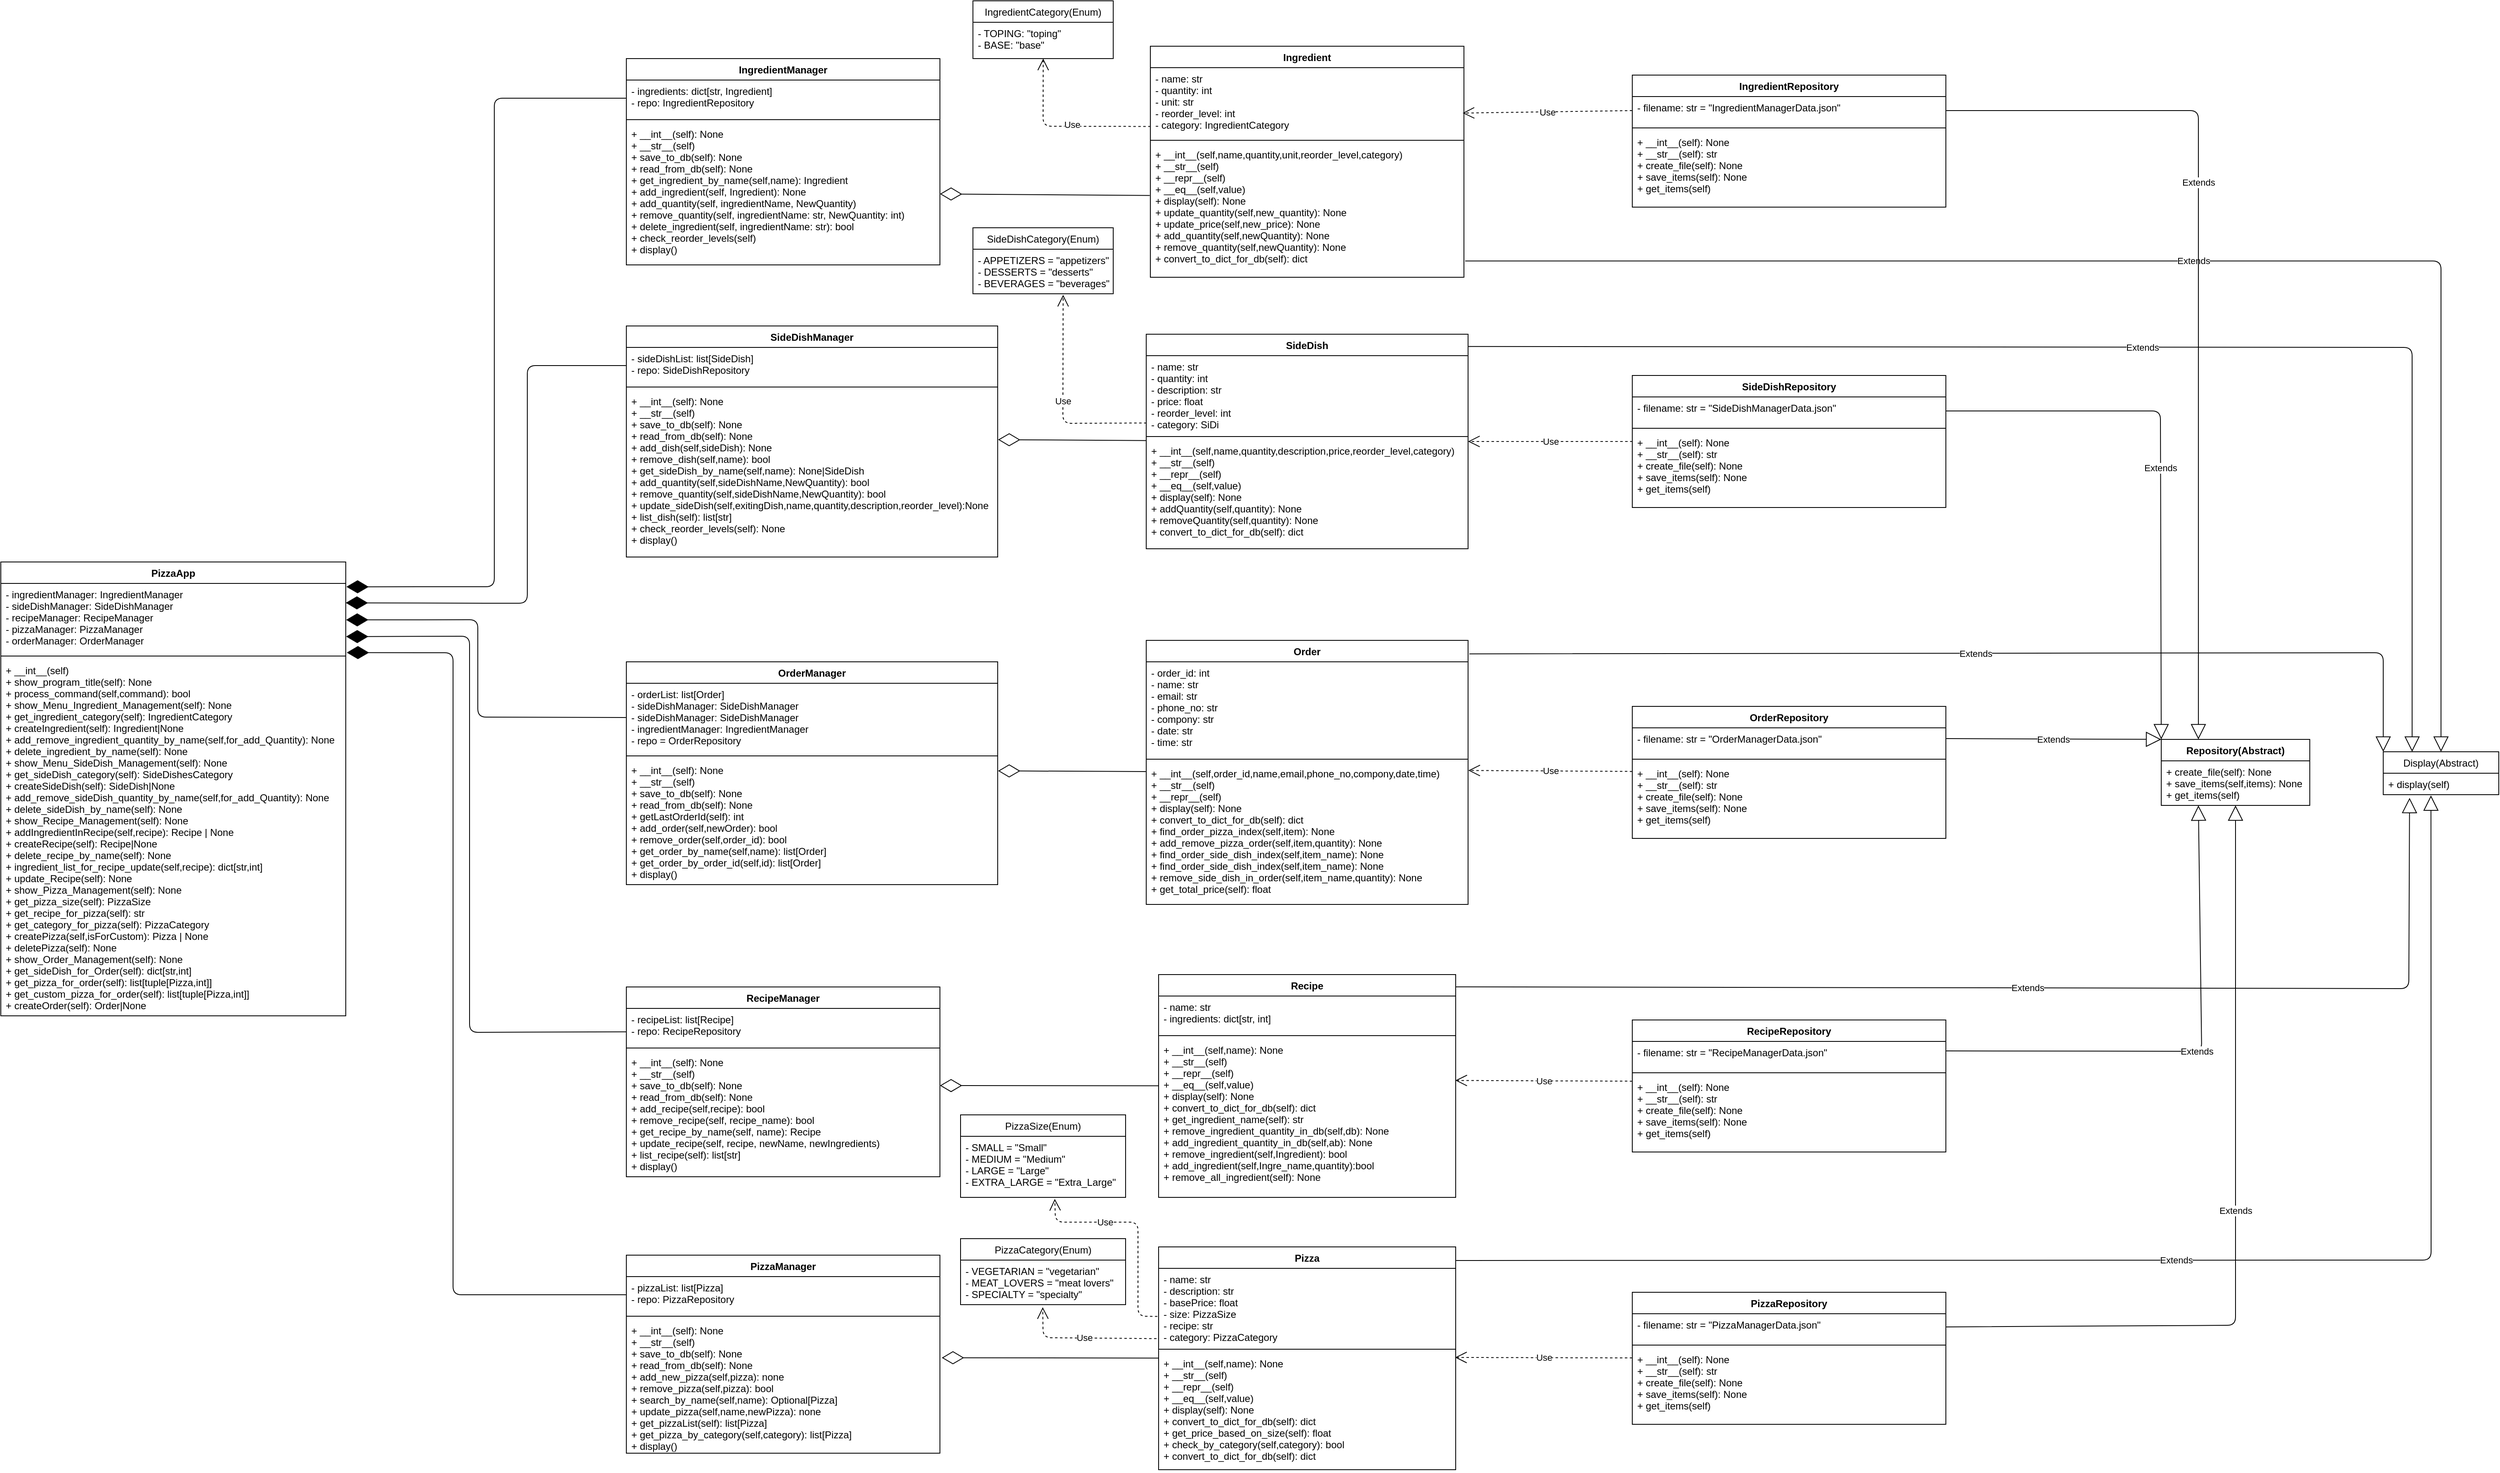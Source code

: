 <mxfile>
    <diagram id="J7m0HLziaFzGGJ3oxKKx" name="Page-1">
        <mxGraphModel dx="4550" dy="2775" grid="1" gridSize="10" guides="1" tooltips="1" connect="1" arrows="1" fold="1" page="1" pageScale="5" pageWidth="827" pageHeight="1169" math="0" shadow="0">
            <root>
                <mxCell id="0"/>
                <mxCell id="1" parent="0"/>
                <mxCell id="2" value="Recipe" style="swimlane;fontStyle=1;align=center;verticalAlign=top;childLayout=stackLayout;horizontal=1;startSize=26;horizontalStack=0;resizeParent=1;resizeParentMax=0;resizeLast=0;collapsible=1;marginBottom=0;" parent="1" vertex="1">
                    <mxGeometry x="1943" y="3213" width="360" height="270" as="geometry"/>
                </mxCell>
                <mxCell id="3" value="- name: str&#10;- ingredients: dict[str, int]" style="text;strokeColor=none;fillColor=none;align=left;verticalAlign=top;spacingLeft=4;spacingRight=4;overflow=hidden;rotatable=0;points=[[0,0.5],[1,0.5]];portConstraint=eastwest;" parent="2" vertex="1">
                    <mxGeometry y="26" width="360" height="44" as="geometry"/>
                </mxCell>
                <mxCell id="4" value="" style="line;strokeWidth=1;fillColor=none;align=left;verticalAlign=middle;spacingTop=-1;spacingLeft=3;spacingRight=3;rotatable=0;labelPosition=right;points=[];portConstraint=eastwest;strokeColor=inherit;" parent="2" vertex="1">
                    <mxGeometry y="70" width="360" height="8" as="geometry"/>
                </mxCell>
                <mxCell id="5" value="+ __int__(self,name): None&#10;+ __str__(self)&#10;+ __repr__(self)&#10;+ __eq__(self,value)&#10;+ display(self): None&#10;+ convert_to_dict_for_db(self): dict&#10;+ get_ingredient_name(self): str&#10;+ remove_ingredient_quantity_in_db(self,db): None&#10;+ add_ingredient_quantity_in_db(self,ab): None&#10;+ remove_ingredient(self,Ingredient): bool&#10;+ add_ingredient(self,Ingre_name,quantity):bool&#10;+ remove_all_ingredient(self): None" style="text;strokeColor=none;fillColor=none;align=left;verticalAlign=top;spacingLeft=4;spacingRight=4;overflow=hidden;rotatable=0;points=[[0,0.5],[1,0.5]];portConstraint=eastwest;" parent="2" vertex="1">
                    <mxGeometry y="78" width="360" height="192" as="geometry"/>
                </mxCell>
                <mxCell id="10" value="Display(Abstract)" style="swimlane;fontStyle=0;childLayout=stackLayout;horizontal=1;startSize=26;fillColor=none;horizontalStack=0;resizeParent=1;resizeParentMax=0;resizeLast=0;collapsible=1;marginBottom=0;" parent="1" vertex="1">
                    <mxGeometry x="3427" y="2943" width="140" height="52" as="geometry"/>
                </mxCell>
                <mxCell id="12" value="+ display(self)" style="text;strokeColor=none;fillColor=none;align=left;verticalAlign=top;spacingLeft=4;spacingRight=4;overflow=hidden;rotatable=0;points=[[0,0.5],[1,0.5]];portConstraint=eastwest;" parent="10" vertex="1">
                    <mxGeometry y="26" width="140" height="26" as="geometry"/>
                </mxCell>
                <mxCell id="14" value="Ingredient" style="swimlane;fontStyle=1;align=center;verticalAlign=top;childLayout=stackLayout;horizontal=1;startSize=26;horizontalStack=0;resizeParent=1;resizeParentMax=0;resizeLast=0;collapsible=1;marginBottom=0;" parent="1" vertex="1">
                    <mxGeometry x="1933" y="2088" width="380" height="280" as="geometry"/>
                </mxCell>
                <mxCell id="15" value="- name: str&#10;- quantity: int&#10;- unit: str&#10;- reorder_level: int&#10;- category: IngredientCategory" style="text;strokeColor=none;fillColor=none;align=left;verticalAlign=top;spacingLeft=4;spacingRight=4;overflow=hidden;rotatable=0;points=[[0,0.5],[1,0.5]];portConstraint=eastwest;" parent="14" vertex="1">
                    <mxGeometry y="26" width="380" height="84" as="geometry"/>
                </mxCell>
                <mxCell id="16" value="" style="line;strokeWidth=1;fillColor=none;align=left;verticalAlign=middle;spacingTop=-1;spacingLeft=3;spacingRight=3;rotatable=0;labelPosition=right;points=[];portConstraint=eastwest;strokeColor=inherit;" parent="14" vertex="1">
                    <mxGeometry y="110" width="380" height="8" as="geometry"/>
                </mxCell>
                <mxCell id="17" value="+ __int__(self,name,quantity,unit,reorder_level,category)&#10;+ __str__(self)&#10;+ __repr__(self)&#10;+ __eq__(self,value)&#10;+ display(self): None&#10;+ update_quantity(self,new_quantity): None&#10;+ update_price(self,new_price): None&#10;+ add_quantity(self,newQuantity): None&#10;+ remove_quantity(self,newQuantity): None&#10;+ convert_to_dict_for_db(self): dict" style="text;strokeColor=none;fillColor=none;align=left;verticalAlign=top;spacingLeft=4;spacingRight=4;overflow=hidden;rotatable=0;points=[[0,0.5],[1,0.5]];portConstraint=eastwest;" parent="14" vertex="1">
                    <mxGeometry y="118" width="380" height="162" as="geometry"/>
                </mxCell>
                <mxCell id="25" value="Extends" style="endArrow=block;endSize=16;endFill=0;html=1;exitX=1.004;exitY=0.878;exitDx=0;exitDy=0;exitPerimeter=0;edgeStyle=orthogonalEdgeStyle;elbow=vertical;" parent="1" source="17" target="10" edge="1">
                    <mxGeometry x="-0.006" width="160" relative="1" as="geometry">
                        <mxPoint x="2245.76" y="2345.644" as="sourcePoint"/>
                        <mxPoint x="1700.59" y="1133" as="targetPoint"/>
                        <mxPoint x="-1" as="offset"/>
                    </mxGeometry>
                </mxCell>
                <mxCell id="26" value="Extends" style="endArrow=block;endSize=16;endFill=0;html=1;entryX=0.228;entryY=1.147;entryDx=0;entryDy=0;entryPerimeter=0;exitX=1.001;exitY=0.055;exitDx=0;exitDy=0;exitPerimeter=0;" parent="1" source="2" target="12" edge="1">
                    <mxGeometry width="160" relative="1" as="geometry">
                        <mxPoint x="2298" y="3223" as="sourcePoint"/>
                        <mxPoint x="1907.237" y="1094" as="targetPoint"/>
                        <Array as="points">
                            <mxPoint x="3458" y="3230"/>
                        </Array>
                    </mxGeometry>
                </mxCell>
                <mxCell id="27" value="IngredientCategory(Enum)" style="swimlane;fontStyle=0;childLayout=stackLayout;horizontal=1;startSize=26;fillColor=none;horizontalStack=0;resizeParent=1;resizeParentMax=0;resizeLast=0;collapsible=1;marginBottom=0;" parent="1" vertex="1">
                    <mxGeometry x="1718" y="2033" width="170" height="70" as="geometry"/>
                </mxCell>
                <mxCell id="28" value="- TOPING: &quot;toping&quot;&#10;- BASE: &quot;base&quot;" style="text;strokeColor=none;fillColor=none;align=left;verticalAlign=top;spacingLeft=4;spacingRight=4;overflow=hidden;rotatable=0;points=[[0,0.5],[1,0.5]];portConstraint=eastwest;" parent="27" vertex="1">
                    <mxGeometry y="26" width="170" height="44" as="geometry"/>
                </mxCell>
                <mxCell id="29" value="SideDishCategory(Enum)" style="swimlane;fontStyle=0;childLayout=stackLayout;horizontal=1;startSize=26;fillColor=none;horizontalStack=0;resizeParent=1;resizeParentMax=0;resizeLast=0;collapsible=1;marginBottom=0;" parent="1" vertex="1">
                    <mxGeometry x="1718" y="2308" width="170" height="80" as="geometry"/>
                </mxCell>
                <mxCell id="30" value="- APPETIZERS = &quot;appetizers&quot;&#10;- DESSERTS = &quot;desserts&quot;&#10;- BEVERAGES = &quot;beverages&quot;" style="text;strokeColor=none;fillColor=none;align=left;verticalAlign=top;spacingLeft=4;spacingRight=4;overflow=hidden;rotatable=0;points=[[0,0.5],[1,0.5]];portConstraint=eastwest;" parent="29" vertex="1">
                    <mxGeometry y="26" width="170" height="54" as="geometry"/>
                </mxCell>
                <mxCell id="32" value="PizzaCategory(Enum)" style="swimlane;fontStyle=0;childLayout=stackLayout;horizontal=1;startSize=26;fillColor=none;horizontalStack=0;resizeParent=1;resizeParentMax=0;resizeLast=0;collapsible=1;marginBottom=0;" parent="1" vertex="1">
                    <mxGeometry x="1703" y="3533" width="200" height="80" as="geometry"/>
                </mxCell>
                <mxCell id="33" value="- VEGETARIAN = &quot;vegetarian&quot;&#10;- MEAT_LOVERS = &quot;meat lovers&quot;&#10;- SPECIALTY = &quot;specialty&quot;" style="text;strokeColor=none;fillColor=none;align=left;verticalAlign=top;spacingLeft=4;spacingRight=4;overflow=hidden;rotatable=0;points=[[0,0.5],[1,0.5]];portConstraint=eastwest;" parent="32" vertex="1">
                    <mxGeometry y="26" width="200" height="54" as="geometry"/>
                </mxCell>
                <mxCell id="34" value="PizzaSize(Enum)" style="swimlane;fontStyle=0;childLayout=stackLayout;horizontal=1;startSize=26;fillColor=none;horizontalStack=0;resizeParent=1;resizeParentMax=0;resizeLast=0;collapsible=1;marginBottom=0;" parent="1" vertex="1">
                    <mxGeometry x="1703" y="3383" width="200" height="100" as="geometry"/>
                </mxCell>
                <mxCell id="35" value="- SMALL = &quot;Small&quot;&#10;- MEDIUM = &quot;Medium&quot;&#10;- LARGE = &quot;Large&quot;&#10;- EXTRA_LARGE = &quot;Extra_Large&quot;" style="text;strokeColor=none;fillColor=none;align=left;verticalAlign=top;spacingLeft=4;spacingRight=4;overflow=hidden;rotatable=0;points=[[0,0.5],[1,0.5]];portConstraint=eastwest;fontStyle=0" parent="34" vertex="1">
                    <mxGeometry y="26" width="200" height="74" as="geometry"/>
                </mxCell>
                <mxCell id="71" value="Pizza" style="swimlane;fontStyle=1;align=center;verticalAlign=top;childLayout=stackLayout;horizontal=1;startSize=26;horizontalStack=0;resizeParent=1;resizeParentMax=0;resizeLast=0;collapsible=1;marginBottom=0;" parent="1" vertex="1">
                    <mxGeometry x="1943" y="3543" width="360" height="270" as="geometry"/>
                </mxCell>
                <mxCell id="72" value="- name: str&#10;- description: str&#10;- basePrice: float&#10;- size: PizzaSize&#10;- recipe: str&#10;- category: PizzaCategory" style="text;strokeColor=none;fillColor=none;align=left;verticalAlign=top;spacingLeft=4;spacingRight=4;overflow=hidden;rotatable=0;points=[[0,0.5],[1,0.5]];portConstraint=eastwest;" parent="71" vertex="1">
                    <mxGeometry y="26" width="360" height="94" as="geometry"/>
                </mxCell>
                <mxCell id="73" value="" style="line;strokeWidth=1;fillColor=none;align=left;verticalAlign=middle;spacingTop=-1;spacingLeft=3;spacingRight=3;rotatable=0;labelPosition=right;points=[];portConstraint=eastwest;strokeColor=inherit;" parent="71" vertex="1">
                    <mxGeometry y="120" width="360" height="8" as="geometry"/>
                </mxCell>
                <mxCell id="74" value="+ __int__(self,name): None&#10;+ __str__(self)&#10;+ __repr__(self)&#10;+ __eq__(self,value)&#10;+ display(self): None&#10;+ convert_to_dict_for_db(self): dict&#10;+ get_price_based_on_size(self): float&#10;+ check_by_category(self,category): bool&#10;+ convert_to_dict_for_db(self): dict&#10;" style="text;strokeColor=none;fillColor=none;align=left;verticalAlign=top;spacingLeft=4;spacingRight=4;overflow=hidden;rotatable=0;points=[[0,0.5],[1,0.5]];portConstraint=eastwest;" parent="71" vertex="1">
                    <mxGeometry y="128" width="360" height="142" as="geometry"/>
                </mxCell>
                <mxCell id="83" value="Order" style="swimlane;fontStyle=1;align=center;verticalAlign=top;childLayout=stackLayout;horizontal=1;startSize=26;horizontalStack=0;resizeParent=1;resizeParentMax=0;resizeLast=0;collapsible=1;marginBottom=0;" parent="1" vertex="1">
                    <mxGeometry x="1928" y="2808" width="390" height="320" as="geometry"/>
                </mxCell>
                <mxCell id="84" value="- order_id: int&#10;- name: str&#10;- email: str&#10;- phone_no: str&#10;- compony: str&#10;- date: str&#10;- time: str" style="text;strokeColor=none;fillColor=none;align=left;verticalAlign=top;spacingLeft=4;spacingRight=4;overflow=hidden;rotatable=0;points=[[0,0.5],[1,0.5]];portConstraint=eastwest;" parent="83" vertex="1">
                    <mxGeometry y="26" width="390" height="114" as="geometry"/>
                </mxCell>
                <mxCell id="85" value="" style="line;strokeWidth=1;fillColor=none;align=left;verticalAlign=middle;spacingTop=-1;spacingLeft=3;spacingRight=3;rotatable=0;labelPosition=right;points=[];portConstraint=eastwest;strokeColor=inherit;" parent="83" vertex="1">
                    <mxGeometry y="140" width="390" height="8" as="geometry"/>
                </mxCell>
                <mxCell id="86" value="+ __int__(self,order_id,name,email,phone_no,compony,date,time)&#10;+ __str__(self)&#10;+ __repr__(self)&#10;+ display(self): None&#10;+ convert_to_dict_for_db(self): dict&#10;+ find_order_pizza_index(self,item): None&#10;+ add_remove_pizza_order(self,item,quantity): None&#10;+ find_order_side_dish_index(self,item_name): None&#10;+ find_order_side_dish_index(self,item_name): None&#10;+ remove_side_dish_in_order(self,item_name,quantity): None&#10;+ get_total_price(self): float" style="text;strokeColor=none;fillColor=none;align=left;verticalAlign=top;spacingLeft=4;spacingRight=4;overflow=hidden;rotatable=0;points=[[0,0.5],[1,0.5]];portConstraint=eastwest;" parent="83" vertex="1">
                    <mxGeometry y="148" width="390" height="172" as="geometry"/>
                </mxCell>
                <mxCell id="95" value="Repository(Abstract)" style="swimlane;fontStyle=1;childLayout=stackLayout;horizontal=1;startSize=26;fillColor=none;horizontalStack=0;resizeParent=1;resizeParentMax=0;resizeLast=0;collapsible=1;marginBottom=0;" parent="1" vertex="1">
                    <mxGeometry x="3158" y="2928" width="180" height="80" as="geometry"/>
                </mxCell>
                <mxCell id="96" value="+ create_file(self): None&#10;+ save_items(self,items): None&#10;+ get_items(self)" style="text;strokeColor=none;fillColor=none;align=left;verticalAlign=top;spacingLeft=4;spacingRight=4;overflow=hidden;rotatable=0;points=[[0,0.5],[1,0.5]];portConstraint=eastwest;" parent="95" vertex="1">
                    <mxGeometry y="26" width="180" height="54" as="geometry"/>
                </mxCell>
                <mxCell id="98" value="Extends" style="endArrow=block;endSize=16;endFill=0;html=1;exitX=1;exitY=0.5;exitDx=0;exitDy=0;entryX=0;entryY=0;entryDx=0;entryDy=0;" parent="1" source="163" target="95" edge="1">
                    <mxGeometry width="160" relative="1" as="geometry">
                        <mxPoint x="2897" y="2530" as="sourcePoint"/>
                        <mxPoint x="1877" y="2327.555" as="targetPoint"/>
                        <Array as="points">
                            <mxPoint x="3157" y="2530"/>
                        </Array>
                    </mxGeometry>
                </mxCell>
                <mxCell id="100" value="Extends" style="endArrow=block;endSize=16;endFill=0;html=1;entryX=0.25;entryY=1;entryDx=0;entryDy=0;exitX=1;exitY=0.25;exitDx=0;exitDy=0;" parent="1" target="95" edge="1">
                    <mxGeometry width="160" relative="1" as="geometry">
                        <mxPoint x="2897.0" y="3305.5" as="sourcePoint"/>
                        <mxPoint x="3347" y="2773" as="targetPoint"/>
                        <Array as="points">
                            <mxPoint x="3207" y="3306"/>
                        </Array>
                    </mxGeometry>
                </mxCell>
                <mxCell id="101" value="Extends" style="endArrow=block;endSize=16;endFill=0;html=1;startArrow=none;exitX=1;exitY=0.5;exitDx=0;exitDy=0;entryX=0.25;entryY=0;entryDx=0;entryDy=0;" parent="1" source="159" target="95" edge="1">
                    <mxGeometry x="-0.264" width="160" relative="1" as="geometry">
                        <mxPoint x="2897" y="2191" as="sourcePoint"/>
                        <mxPoint x="1994.01" y="2313" as="targetPoint"/>
                        <Array as="points">
                            <mxPoint x="3203" y="2166"/>
                        </Array>
                        <mxPoint as="offset"/>
                    </mxGeometry>
                </mxCell>
                <mxCell id="102" value="Extends" style="endArrow=block;endSize=16;endFill=0;html=1;exitX=1.004;exitY=0.051;exitDx=0;exitDy=0;entryX=0;entryY=0;entryDx=0;entryDy=0;exitPerimeter=0;" parent="1" source="83" target="10" edge="1">
                    <mxGeometry width="160" relative="1" as="geometry">
                        <mxPoint x="2250.78" y="2820.16" as="sourcePoint"/>
                        <mxPoint x="2029.398" y="814" as="targetPoint"/>
                        <Array as="points">
                            <mxPoint x="3427" y="2823"/>
                        </Array>
                    </mxGeometry>
                </mxCell>
                <mxCell id="103" value="Extends" style="endArrow=block;endSize=16;endFill=0;html=1;entryX=0.25;entryY=0;entryDx=0;entryDy=0;exitX=1.001;exitY=0.057;exitDx=0;exitDy=0;exitPerimeter=0;" parent="1" source="59" target="10" edge="1">
                    <mxGeometry width="160" relative="1" as="geometry">
                        <mxPoint x="2249.61" y="2451.56" as="sourcePoint"/>
                        <mxPoint x="1986.299" y="814" as="targetPoint"/>
                        <Array as="points">
                            <mxPoint x="3462" y="2453"/>
                        </Array>
                    </mxGeometry>
                </mxCell>
                <mxCell id="104" value="Extends" style="endArrow=block;endSize=16;endFill=0;html=1;entryX=0.413;entryY=1.034;entryDx=0;entryDy=0;entryPerimeter=0;exitX=1.001;exitY=0.061;exitDx=0;exitDy=0;exitPerimeter=0;" parent="1" source="71" target="12" edge="1">
                    <mxGeometry width="160" relative="1" as="geometry">
                        <mxPoint x="2235.72" y="3558.66" as="sourcePoint"/>
                        <mxPoint x="2007.822" y="814" as="targetPoint"/>
                        <Array as="points">
                            <mxPoint x="3485" y="3559"/>
                        </Array>
                    </mxGeometry>
                </mxCell>
                <mxCell id="107" value="Use" style="endArrow=open;endSize=12;dashed=1;html=1;entryX=1.001;entryY=0.056;entryDx=0;entryDy=0;entryPerimeter=0;" parent="1" target="86" edge="1">
                    <mxGeometry width="160" relative="1" as="geometry">
                        <mxPoint x="2517" y="2966.842" as="sourcePoint"/>
                        <mxPoint x="2250" y="2968" as="targetPoint"/>
                    </mxGeometry>
                </mxCell>
                <mxCell id="108" value="Use" style="endArrow=open;endSize=12;dashed=1;html=1;entryX=1;entryY=0.015;entryDx=0;entryDy=0;entryPerimeter=0;exitX=0.001;exitY=0.13;exitDx=0;exitDy=0;exitPerimeter=0;" parent="1" source="165" target="62" edge="1">
                    <mxGeometry width="160" relative="1" as="geometry">
                        <mxPoint x="2517" y="2566.99" as="sourcePoint"/>
                        <mxPoint x="2250" y="2567" as="targetPoint"/>
                    </mxGeometry>
                </mxCell>
                <mxCell id="109" value="Use" style="endArrow=open;endSize=12;dashed=1;html=1;entryX=0.996;entryY=0.655;entryDx=0;entryDy=0;exitX=0;exitY=0.5;exitDx=0;exitDy=0;entryPerimeter=0;" parent="1" source="159" target="15" edge="1">
                    <mxGeometry width="160" relative="1" as="geometry">
                        <mxPoint x="2514.72" y="2163.68" as="sourcePoint"/>
                        <mxPoint x="2245" y="2228" as="targetPoint"/>
                    </mxGeometry>
                </mxCell>
                <mxCell id="110" value="Use" style="endArrow=open;endSize=12;dashed=1;html=1;entryX=0.999;entryY=0.262;entryDx=0;entryDy=0;entryPerimeter=0;" parent="1" target="5" edge="1">
                    <mxGeometry width="160" relative="1" as="geometry">
                        <mxPoint x="2517.0" y="3342.203" as="sourcePoint"/>
                        <mxPoint x="2235" y="3346.759" as="targetPoint"/>
                    </mxGeometry>
                </mxCell>
                <mxCell id="111" value="Use" style="endArrow=open;endSize=12;dashed=1;html=1;entryX=0.998;entryY=0.042;entryDx=0;entryDy=0;entryPerimeter=0;" parent="1" target="74" edge="1">
                    <mxGeometry width="160" relative="1" as="geometry">
                        <mxPoint x="2517.0" y="3677.514" as="sourcePoint"/>
                        <mxPoint x="2235" y="3678" as="targetPoint"/>
                    </mxGeometry>
                </mxCell>
                <mxCell id="112" value="PizzaApp" style="swimlane;fontStyle=1;align=center;verticalAlign=top;childLayout=stackLayout;horizontal=1;startSize=26;horizontalStack=0;resizeParent=1;resizeParentMax=0;resizeLast=0;collapsible=1;marginBottom=0;" parent="1" vertex="1">
                    <mxGeometry x="540" y="2713" width="418" height="550" as="geometry"/>
                </mxCell>
                <mxCell id="113" value="- ingredientManager: IngredientManager&#10;- sideDishManager: SideDishManager&#10;- recipeManager: RecipeManager&#10;- pizzaManager: PizzaManager&#10;- orderManager: OrderManager" style="text;strokeColor=none;fillColor=none;align=left;verticalAlign=top;spacingLeft=4;spacingRight=4;overflow=hidden;rotatable=0;points=[[0,0.5],[1,0.5]];portConstraint=eastwest;" parent="112" vertex="1">
                    <mxGeometry y="26" width="418" height="84" as="geometry"/>
                </mxCell>
                <mxCell id="114" value="" style="line;strokeWidth=1;fillColor=none;align=left;verticalAlign=middle;spacingTop=-1;spacingLeft=3;spacingRight=3;rotatable=0;labelPosition=right;points=[];portConstraint=eastwest;strokeColor=inherit;" parent="112" vertex="1">
                    <mxGeometry y="110" width="418" height="8" as="geometry"/>
                </mxCell>
                <mxCell id="115" value="+ __int__(self)&#10;+ show_program_title(self): None&#10;+ process_command(self,command): bool&#10;+ show_Menu_Ingredient_Management(self): None&#10;+ get_ingredient_category(self): IngredientCategory&#10;+ createIngredient(self): Ingredient|None&#10;+ add_remove_ingredient_quantity_by_name(self,for_add_Quantity): None&#10;+ delete_ingredient_by_name(self): None&#10;+ show_Menu_SideDish_Management(self): None&#10;+ get_sideDish_category(self): SideDishesCategory&#10;+ createSideDish(self): SideDish|None&#10;+ add_remove_sideDish_quantity_by_name(self,for_add_Quantity): None&#10;+ delete_sideDish_by_name(self): None&#10;+ show_Recipe_Management(self): None&#10;+ addIngredientInRecipe(self,recipe): Recipe | None&#10;+ createRecipe(self): Recipe|None&#10;+ delete_recipe_by_name(self): None&#10;+ ingredient_list_for_recipe_update(self,recipe): dict[str,int]&#10;+ update_Recipe(self): None&#10;+ show_Pizza_Management(self): None&#10;+ get_pizza_size(self): PizzaSize&#10;+ get_recipe_for_pizza(self): str&#10;+ get_category_for_pizza(self): PizzaCategory&#10;+ createPizza(self,isForCustom): Pizza | None&#10;+ deletePizza(self): None&#10;+ show_Order_Management(self): None&#10;+ get_sideDish_for_Order(self): dict[str,int]&#10;+ get_pizza_for_order(self): list[tuple[Pizza,int]]&#10;+ get_custom_pizza_for_order(self): list[tuple[Pizza,int]]&#10;+ createOrder(self): Order|None" style="text;strokeColor=none;fillColor=none;align=left;verticalAlign=top;spacingLeft=4;spacingRight=4;overflow=hidden;rotatable=0;points=[[0,0.5],[1,0.5]];portConstraint=eastwest;" parent="112" vertex="1">
                    <mxGeometry y="118" width="418" height="432" as="geometry"/>
                </mxCell>
                <mxCell id="116" value="" style="endArrow=diamondThin;endFill=0;endSize=24;html=1;fontStyle=1;entryX=1.001;entryY=0.093;entryDx=0;entryDy=0;entryPerimeter=0;" parent="1" source="83" target="149" edge="1">
                    <mxGeometry width="160" relative="1" as="geometry">
                        <mxPoint x="1128" y="1453" as="sourcePoint"/>
                        <mxPoint x="1748" y="2968" as="targetPoint"/>
                    </mxGeometry>
                </mxCell>
                <mxCell id="117" value="" style="endArrow=diamondThin;endFill=0;endSize=24;html=1;fontStyle=1;entryX=1.001;entryY=0.296;entryDx=0;entryDy=0;entryPerimeter=0;" parent="1" source="59" target="145" edge="1">
                    <mxGeometry width="160" relative="1" as="geometry">
                        <mxPoint x="990.166" y="1483" as="sourcePoint"/>
                        <mxPoint x="1748" y="2567" as="targetPoint"/>
                    </mxGeometry>
                </mxCell>
                <mxCell id="119" value="" style="endArrow=diamondThin;endFill=0;endSize=24;html=1;fontStyle=1;entryX=1;entryY=0.273;entryDx=0;entryDy=0;entryPerimeter=0;" parent="1" source="2" target="153" edge="1">
                    <mxGeometry width="160" relative="1" as="geometry">
                        <mxPoint x="1898" y="1443" as="sourcePoint"/>
                        <mxPoint x="1678" y="3348" as="targetPoint"/>
                    </mxGeometry>
                </mxCell>
                <mxCell id="120" value="" style="endArrow=diamondThin;endFill=0;endSize=24;html=1;fontStyle=1;entryX=1.006;entryY=0.286;entryDx=0;entryDy=0;entryPerimeter=0;" parent="1" source="71" target="157" edge="1">
                    <mxGeometry width="160" relative="1" as="geometry">
                        <mxPoint x="2311.562" y="1433" as="sourcePoint"/>
                        <mxPoint x="1668" y="3678.0" as="targetPoint"/>
                    </mxGeometry>
                </mxCell>
                <mxCell id="59" value="SideDish" style="swimlane;fontStyle=1;align=center;verticalAlign=top;childLayout=stackLayout;horizontal=1;startSize=26;horizontalStack=0;resizeParent=1;resizeParentMax=0;resizeLast=0;collapsible=1;marginBottom=0;" parent="1" vertex="1">
                    <mxGeometry x="1928" y="2437" width="390" height="260" as="geometry"/>
                </mxCell>
                <mxCell id="60" value="- name: str&#10;- quantity: int&#10;- description: str&#10;- price: float&#10;- reorder_level: int&#10;- category: SiDi" style="text;strokeColor=none;fillColor=none;align=left;verticalAlign=top;spacingLeft=4;spacingRight=4;overflow=hidden;rotatable=0;points=[[0,0.5],[1,0.5]];portConstraint=eastwest;" parent="59" vertex="1">
                    <mxGeometry y="26" width="390" height="94" as="geometry"/>
                </mxCell>
                <mxCell id="61" value="" style="line;strokeWidth=1;fillColor=none;align=left;verticalAlign=middle;spacingTop=-1;spacingLeft=3;spacingRight=3;rotatable=0;labelPosition=right;points=[];portConstraint=eastwest;strokeColor=inherit;" parent="59" vertex="1">
                    <mxGeometry y="120" width="390" height="8" as="geometry"/>
                </mxCell>
                <mxCell id="62" value="+ __int__(self,name,quantity,description,price,reorder_level,category)&#10;+ __str__(self)&#10;+ __repr__(self)&#10;+ __eq__(self,value)&#10;+ display(self): None&#10;+ addQuantity(self,quantity): None&#10;+ removeQuantity(self,quantity): None&#10;+ convert_to_dict_for_db(self): dict" style="text;strokeColor=none;fillColor=none;align=left;verticalAlign=top;spacingLeft=4;spacingRight=4;overflow=hidden;rotatable=0;points=[[0,0.5],[1,0.5]];portConstraint=eastwest;" parent="59" vertex="1">
                    <mxGeometry y="128" width="390" height="132" as="geometry"/>
                </mxCell>
                <mxCell id="124" value="Extends" style="endArrow=block;endSize=16;endFill=0;html=1;entryX=0;entryY=0;entryDx=0;entryDy=0;exitX=0.999;exitY=0.383;exitDx=0;exitDy=0;exitPerimeter=0;" parent="1" target="95" edge="1">
                    <mxGeometry width="160" relative="1" as="geometry">
                        <mxPoint x="2896.62" y="2927.022" as="sourcePoint"/>
                        <mxPoint x="3317" y="2721.348" as="targetPoint"/>
                        <Array as="points"/>
                    </mxGeometry>
                </mxCell>
                <mxCell id="125" value="Extends" style="endArrow=block;endSize=16;endFill=0;html=1;entryX=0.5;entryY=1;entryDx=0;entryDy=0;" parent="1" source="176" target="95" edge="1">
                    <mxGeometry width="160" relative="1" as="geometry">
                        <mxPoint x="2897.0" y="3638" as="sourcePoint"/>
                        <mxPoint x="3317" y="2773.652" as="targetPoint"/>
                        <Array as="points">
                            <mxPoint x="3248" y="3638"/>
                        </Array>
                    </mxGeometry>
                </mxCell>
                <mxCell id="127" value="Use" style="endArrow=open;endSize=12;dashed=1;html=1;entryX=0.643;entryY=1.024;entryDx=0;entryDy=0;exitX=0.001;exitY=0.868;exitDx=0;exitDy=0;exitPerimeter=0;entryPerimeter=0;" parent="1" source="60" target="30" edge="1">
                    <mxGeometry width="160" relative="1" as="geometry">
                        <mxPoint x="2030.917" y="2013" as="sourcePoint"/>
                        <mxPoint x="2038" y="2098" as="targetPoint"/>
                        <Array as="points">
                            <mxPoint x="1827" y="2545"/>
                        </Array>
                    </mxGeometry>
                </mxCell>
                <mxCell id="37" value="Use" style="endArrow=open;endSize=12;dashed=1;html=1;entryX=0.501;entryY=1;entryDx=0;entryDy=0;exitX=0.001;exitY=0.848;exitDx=0;exitDy=0;exitPerimeter=0;entryPerimeter=0;" parent="1" source="15" target="28" edge="1">
                    <mxGeometry x="-0.102" y="-2" width="160" relative="1" as="geometry">
                        <mxPoint x="2238" y="1113" as="sourcePoint"/>
                        <mxPoint x="1718" y="843" as="targetPoint"/>
                        <Array as="points">
                            <mxPoint x="1803" y="2185"/>
                        </Array>
                        <mxPoint as="offset"/>
                    </mxGeometry>
                </mxCell>
                <mxCell id="130" value="Use" style="endArrow=open;endSize=12;dashed=1;html=1;elbow=vertical;entryX=0.498;entryY=1.057;entryDx=0;entryDy=0;entryPerimeter=0;exitX=-0.007;exitY=0.906;exitDx=0;exitDy=0;exitPerimeter=0;" parent="1" source="72" target="33" edge="1">
                    <mxGeometry width="160" relative="1" as="geometry">
                        <mxPoint x="1968" y="3543" as="sourcePoint"/>
                        <mxPoint x="2128" y="3543" as="targetPoint"/>
                        <Array as="points">
                            <mxPoint x="1803" y="3653"/>
                        </Array>
                    </mxGeometry>
                </mxCell>
                <mxCell id="131" value="Use" style="endArrow=open;endSize=12;dashed=1;html=1;elbow=vertical;entryX=0.571;entryY=1.025;entryDx=0;entryDy=0;exitX=-0.004;exitY=0.62;exitDx=0;exitDy=0;exitPerimeter=0;entryPerimeter=0;" parent="1" source="72" target="35" edge="1">
                    <mxGeometry x="0.336" width="160" relative="1" as="geometry">
                        <mxPoint x="1950.48" y="3664.164" as="sourcePoint"/>
                        <mxPoint x="1812.6" y="3626.078" as="targetPoint"/>
                        <Array as="points">
                            <mxPoint x="1918" y="3627"/>
                            <mxPoint x="1918" y="3513"/>
                            <mxPoint x="1818" y="3513"/>
                        </Array>
                        <mxPoint as="offset"/>
                    </mxGeometry>
                </mxCell>
                <mxCell id="132" value="" style="endArrow=diamondThin;endFill=0;endSize=24;html=1;elbow=vertical;entryX=1;entryY=0.5;entryDx=0;entryDy=0;exitX=-0.002;exitY=0.388;exitDx=0;exitDy=0;exitPerimeter=0;" parent="1" source="17" target="141" edge="1">
                    <mxGeometry width="160" relative="1" as="geometry">
                        <mxPoint x="2048" y="2843" as="sourcePoint"/>
                        <mxPoint x="1678" y="2267" as="targetPoint"/>
                    </mxGeometry>
                </mxCell>
                <mxCell id="133" value="" style="endArrow=diamondThin;endFill=1;endSize=24;html=1;elbow=vertical;entryX=1;entryY=0.28;entryDx=0;entryDy=0;entryPerimeter=0;exitX=0;exitY=0.5;exitDx=0;exitDy=0;" parent="1" source="143" target="113" edge="1">
                    <mxGeometry width="160" relative="1" as="geometry">
                        <mxPoint x="1298" y="2475" as="sourcePoint"/>
                        <mxPoint x="1248" y="2873" as="targetPoint"/>
                        <Array as="points">
                            <mxPoint x="1178" y="2475"/>
                            <mxPoint x="1178" y="2763"/>
                            <mxPoint x="1138" y="2763"/>
                        </Array>
                    </mxGeometry>
                </mxCell>
                <mxCell id="134" value="" style="endArrow=diamondThin;endFill=1;endSize=24;html=1;elbow=vertical;exitX=0;exitY=0.5;exitDx=0;exitDy=0;entryX=1.002;entryY=0.049;entryDx=0;entryDy=0;entryPerimeter=0;" parent="1" source="139" target="113" edge="1">
                    <mxGeometry width="160" relative="1" as="geometry">
                        <mxPoint x="1298" y="2151.0" as="sourcePoint"/>
                        <mxPoint x="958.78" y="2752.96" as="targetPoint"/>
                        <Array as="points">
                            <mxPoint x="1138" y="2151"/>
                            <mxPoint x="1138" y="2743"/>
                        </Array>
                    </mxGeometry>
                </mxCell>
                <mxCell id="135" value="" style="endArrow=diamondThin;endFill=1;endSize=24;html=1;elbow=vertical;entryX=1.001;entryY=0.526;entryDx=0;entryDy=0;entryPerimeter=0;" parent="1" source="147" target="113" edge="1">
                    <mxGeometry width="160" relative="1" as="geometry">
                        <mxPoint x="1298" y="2901" as="sourcePoint"/>
                        <mxPoint x="1098" y="2763" as="targetPoint"/>
                        <Array as="points">
                            <mxPoint x="1118" y="2901"/>
                            <mxPoint x="1118" y="2783"/>
                        </Array>
                    </mxGeometry>
                </mxCell>
                <mxCell id="136" value="" style="endArrow=diamondThin;endFill=1;endSize=24;html=1;elbow=vertical;entryX=1.001;entryY=0.767;entryDx=0;entryDy=0;entryPerimeter=0;exitX=-0.001;exitY=0.646;exitDx=0;exitDy=0;exitPerimeter=0;" parent="1" source="151" target="113" edge="1">
                    <mxGeometry width="160" relative="1" as="geometry">
                        <mxPoint x="1298" y="3281" as="sourcePoint"/>
                        <mxPoint x="959.34" y="2812.752" as="targetPoint"/>
                        <Array as="points">
                            <mxPoint x="1108" y="3283"/>
                            <mxPoint x="1108" y="2803"/>
                        </Array>
                    </mxGeometry>
                </mxCell>
                <mxCell id="137" value="" style="endArrow=diamondThin;endFill=1;endSize=24;html=1;elbow=vertical;entryX=1.003;entryY=0.998;entryDx=0;entryDy=0;entryPerimeter=0;exitX=0;exitY=0.5;exitDx=0;exitDy=0;" parent="1" source="155" target="113" edge="1">
                    <mxGeometry width="160" relative="1" as="geometry">
                        <mxPoint x="1288" y="3601" as="sourcePoint"/>
                        <mxPoint x="969.17" y="2822.668" as="targetPoint"/>
                        <Array as="points">
                            <mxPoint x="1088" y="3601"/>
                            <mxPoint x="1088" y="2823"/>
                        </Array>
                    </mxGeometry>
                </mxCell>
                <mxCell id="138" value="IngredientManager" style="swimlane;fontStyle=1;align=center;verticalAlign=top;childLayout=stackLayout;horizontal=1;startSize=26;horizontalStack=0;resizeParent=1;resizeParentMax=0;resizeLast=0;collapsible=1;marginBottom=0;" parent="1" vertex="1">
                    <mxGeometry x="1298" y="2103" width="380" height="250" as="geometry"/>
                </mxCell>
                <mxCell id="139" value="- ingredients: dict[str, Ingredient]&#10;- repo: IngredientRepository" style="text;strokeColor=none;fillColor=none;align=left;verticalAlign=top;spacingLeft=4;spacingRight=4;overflow=hidden;rotatable=0;points=[[0,0.5],[1,0.5]];portConstraint=eastwest;" parent="138" vertex="1">
                    <mxGeometry y="26" width="380" height="44" as="geometry"/>
                </mxCell>
                <mxCell id="140" value="" style="line;strokeWidth=1;fillColor=none;align=left;verticalAlign=middle;spacingTop=-1;spacingLeft=3;spacingRight=3;rotatable=0;labelPosition=right;points=[];portConstraint=eastwest;strokeColor=inherit;" parent="138" vertex="1">
                    <mxGeometry y="70" width="380" height="8" as="geometry"/>
                </mxCell>
                <mxCell id="141" value="+ __int__(self): None&#10;+ __str__(self)&#10;+ save_to_db(self): None&#10;+ read_from_db(self): None&#10;+ get_ingredient_by_name(self,name): Ingredient&#10;+ add_ingredient(self, Ingredient): None&#10;+ add_quantity(self, ingredientName, NewQuantity)&#10;+ remove_quantity(self, ingredientName: str, NewQuantity: int)&#10;+ delete_ingredient(self, ingredientName: str): bool&#10;+ check_reorder_levels(self)&#10;+ display()" style="text;strokeColor=none;fillColor=none;align=left;verticalAlign=top;spacingLeft=4;spacingRight=4;overflow=hidden;rotatable=0;points=[[0,0.5],[1,0.5]];portConstraint=eastwest;" parent="138" vertex="1">
                    <mxGeometry y="78" width="380" height="172" as="geometry"/>
                </mxCell>
                <mxCell id="142" value="SideDishManager" style="swimlane;fontStyle=1;align=center;verticalAlign=top;childLayout=stackLayout;horizontal=1;startSize=26;horizontalStack=0;resizeParent=1;resizeParentMax=0;resizeLast=0;collapsible=1;marginBottom=0;" parent="1" vertex="1">
                    <mxGeometry x="1298" y="2427" width="450" height="280" as="geometry"/>
                </mxCell>
                <mxCell id="143" value="- sideDishList: list[SideDish]&#10;- repo: SideDishRepository" style="text;strokeColor=none;fillColor=none;align=left;verticalAlign=top;spacingLeft=4;spacingRight=4;overflow=hidden;rotatable=0;points=[[0,0.5],[1,0.5]];portConstraint=eastwest;" parent="142" vertex="1">
                    <mxGeometry y="26" width="450" height="44" as="geometry"/>
                </mxCell>
                <mxCell id="144" value="" style="line;strokeWidth=1;fillColor=none;align=left;verticalAlign=middle;spacingTop=-1;spacingLeft=3;spacingRight=3;rotatable=0;labelPosition=right;points=[];portConstraint=eastwest;strokeColor=inherit;" parent="142" vertex="1">
                    <mxGeometry y="70" width="450" height="8" as="geometry"/>
                </mxCell>
                <mxCell id="145" value="+ __int__(self): None&#10;+ __str__(self)&#10;+ save_to_db(self): None&#10;+ read_from_db(self): None&#10;+ add_dish(self,sideDish): None&#10;+ remove_dish(self,name): bool&#10;+ get_sideDish_by_name(self,name): None|SideDish&#10;+ add_quantity(self,sideDishName,NewQuantity): bool&#10;+ remove_quantity(self,sideDishName,NewQuantity): bool&#10;+ update_sideDish(self,exitingDish,name,quantity,description,reorder_level):None&#10;+ list_dish(self): list[str]&#10;+ check_reorder_levels(self): None&#10;+ display()" style="text;strokeColor=none;fillColor=none;align=left;verticalAlign=top;spacingLeft=4;spacingRight=4;overflow=hidden;rotatable=0;points=[[0,0.5],[1,0.5]];portConstraint=eastwest;" parent="142" vertex="1">
                    <mxGeometry y="78" width="450" height="202" as="geometry"/>
                </mxCell>
                <mxCell id="146" value="OrderManager" style="swimlane;fontStyle=1;align=center;verticalAlign=top;childLayout=stackLayout;horizontal=1;startSize=26;horizontalStack=0;resizeParent=1;resizeParentMax=0;resizeLast=0;collapsible=1;marginBottom=0;" parent="1" vertex="1">
                    <mxGeometry x="1298" y="2834" width="450" height="270" as="geometry"/>
                </mxCell>
                <mxCell id="147" value="- orderList: list[Order]&#10;- sideDishManager: SideDishManager&#10;- sideDishManager: SideDishManager&#10;- ingredientManager: IngredientManager&#10;- repo = OrderRepository" style="text;strokeColor=none;fillColor=none;align=left;verticalAlign=top;spacingLeft=4;spacingRight=4;overflow=hidden;rotatable=0;points=[[0,0.5],[1,0.5]];portConstraint=eastwest;" parent="146" vertex="1">
                    <mxGeometry y="26" width="450" height="84" as="geometry"/>
                </mxCell>
                <mxCell id="148" value="" style="line;strokeWidth=1;fillColor=none;align=left;verticalAlign=middle;spacingTop=-1;spacingLeft=3;spacingRight=3;rotatable=0;labelPosition=right;points=[];portConstraint=eastwest;strokeColor=inherit;" parent="146" vertex="1">
                    <mxGeometry y="110" width="450" height="8" as="geometry"/>
                </mxCell>
                <mxCell id="149" value="+ __int__(self): None&#10;+ __str__(self)&#10;+ save_to_db(self): None&#10;+ read_from_db(self): None&#10;+ getLastOrderId(self): int&#10;+ add_order(self,newOrder): bool&#10;+ remove_order(self,order_id): bool&#10;+ get_order_by_name(self,name): list[Order]&#10;+ get_order_by_order_id(self,id): list[Order]&#10;+ display()" style="text;strokeColor=none;fillColor=none;align=left;verticalAlign=top;spacingLeft=4;spacingRight=4;overflow=hidden;rotatable=0;points=[[0,0.5],[1,0.5]];portConstraint=eastwest;" parent="146" vertex="1">
                    <mxGeometry y="118" width="450" height="152" as="geometry"/>
                </mxCell>
                <mxCell id="150" value="RecipeManager" style="swimlane;fontStyle=1;align=center;verticalAlign=top;childLayout=stackLayout;horizontal=1;startSize=26;horizontalStack=0;resizeParent=1;resizeParentMax=0;resizeLast=0;collapsible=1;marginBottom=0;" parent="1" vertex="1">
                    <mxGeometry x="1298" y="3228" width="380" height="230" as="geometry"/>
                </mxCell>
                <mxCell id="151" value="- recipeList: list[Recipe]&#10;- repo: RecipeRepository" style="text;strokeColor=none;fillColor=none;align=left;verticalAlign=top;spacingLeft=4;spacingRight=4;overflow=hidden;rotatable=0;points=[[0,0.5],[1,0.5]];portConstraint=eastwest;" parent="150" vertex="1">
                    <mxGeometry y="26" width="380" height="44" as="geometry"/>
                </mxCell>
                <mxCell id="152" value="" style="line;strokeWidth=1;fillColor=none;align=left;verticalAlign=middle;spacingTop=-1;spacingLeft=3;spacingRight=3;rotatable=0;labelPosition=right;points=[];portConstraint=eastwest;strokeColor=inherit;" parent="150" vertex="1">
                    <mxGeometry y="70" width="380" height="8" as="geometry"/>
                </mxCell>
                <mxCell id="153" value="+ __int__(self): None&#10;+ __str__(self)&#10;+ save_to_db(self): None&#10;+ read_from_db(self): None&#10;+ add_recipe(self,recipe): bool&#10;+ remove_recipe(self, recipe_name): bool&#10;+ get_recipe_by_name(self, name): Recipe&#10;+ update_recipe(self, recipe, newName, newIngredients)&#10;+ list_recipe(self): list[str]&#10;+ display()" style="text;strokeColor=none;fillColor=none;align=left;verticalAlign=top;spacingLeft=4;spacingRight=4;overflow=hidden;rotatable=0;points=[[0,0.5],[1,0.5]];portConstraint=eastwest;" parent="150" vertex="1">
                    <mxGeometry y="78" width="380" height="152" as="geometry"/>
                </mxCell>
                <mxCell id="154" value="PizzaManager" style="swimlane;fontStyle=1;align=center;verticalAlign=top;childLayout=stackLayout;horizontal=1;startSize=26;horizontalStack=0;resizeParent=1;resizeParentMax=0;resizeLast=0;collapsible=1;marginBottom=0;" parent="1" vertex="1">
                    <mxGeometry x="1298" y="3553" width="380" height="240" as="geometry"/>
                </mxCell>
                <mxCell id="155" value="- pizzaList: list[Pizza]&#10;- repo: PizzaRepository" style="text;strokeColor=none;fillColor=none;align=left;verticalAlign=top;spacingLeft=4;spacingRight=4;overflow=hidden;rotatable=0;points=[[0,0.5],[1,0.5]];portConstraint=eastwest;" parent="154" vertex="1">
                    <mxGeometry y="26" width="380" height="44" as="geometry"/>
                </mxCell>
                <mxCell id="156" value="" style="line;strokeWidth=1;fillColor=none;align=left;verticalAlign=middle;spacingTop=-1;spacingLeft=3;spacingRight=3;rotatable=0;labelPosition=right;points=[];portConstraint=eastwest;strokeColor=inherit;" parent="154" vertex="1">
                    <mxGeometry y="70" width="380" height="8" as="geometry"/>
                </mxCell>
                <mxCell id="157" value="+ __int__(self): None&#10;+ __str__(self)&#10;+ save_to_db(self): None&#10;+ read_from_db(self): None&#10;+ add_new_pizza(self,pizza): none&#10;+ remove_pizza(self,pizza): bool&#10;+ search_by_name(self,name): Optional[Pizza]&#10;+ update_pizza(self,name,newPizza): none&#10;+ get_pizzaList(self): list[Pizza]&#10;+ get_pizza_by_category(self,category): list[Pizza]&#10;+ display()" style="text;strokeColor=none;fillColor=none;align=left;verticalAlign=top;spacingLeft=4;spacingRight=4;overflow=hidden;rotatable=0;points=[[0,0.5],[1,0.5]];portConstraint=eastwest;" parent="154" vertex="1">
                    <mxGeometry y="78" width="380" height="162" as="geometry"/>
                </mxCell>
                <mxCell id="158" value="IngredientRepository" style="swimlane;fontStyle=1;align=center;verticalAlign=top;childLayout=stackLayout;horizontal=1;startSize=26;horizontalStack=0;resizeParent=1;resizeParentMax=0;resizeLast=0;collapsible=1;marginBottom=0;" parent="1" vertex="1">
                    <mxGeometry x="2517" y="2123" width="380" height="160" as="geometry"/>
                </mxCell>
                <mxCell id="159" value="- filename: str = &quot;IngredientManagerData.json&quot;" style="text;strokeColor=none;fillColor=none;align=left;verticalAlign=top;spacingLeft=4;spacingRight=4;overflow=hidden;rotatable=0;points=[[0,0.5],[1,0.5]];portConstraint=eastwest;" parent="158" vertex="1">
                    <mxGeometry y="26" width="380" height="34" as="geometry"/>
                </mxCell>
                <mxCell id="160" value="" style="line;strokeWidth=1;fillColor=none;align=left;verticalAlign=middle;spacingTop=-1;spacingLeft=3;spacingRight=3;rotatable=0;labelPosition=right;points=[];portConstraint=eastwest;strokeColor=inherit;" parent="158" vertex="1">
                    <mxGeometry y="60" width="380" height="8" as="geometry"/>
                </mxCell>
                <mxCell id="161" value="+ __int__(self): None&#10;+ __str__(self): str&#10;+ create_file(self): None&#10;+ save_items(self): None&#10;+ get_items(self)" style="text;strokeColor=none;fillColor=none;align=left;verticalAlign=top;spacingLeft=4;spacingRight=4;overflow=hidden;rotatable=0;points=[[0,0.5],[1,0.5]];portConstraint=eastwest;" parent="158" vertex="1">
                    <mxGeometry y="68" width="380" height="92" as="geometry"/>
                </mxCell>
                <mxCell id="162" value="SideDishRepository" style="swimlane;fontStyle=1;align=center;verticalAlign=top;childLayout=stackLayout;horizontal=1;startSize=26;horizontalStack=0;resizeParent=1;resizeParentMax=0;resizeLast=0;collapsible=1;marginBottom=0;" parent="1" vertex="1">
                    <mxGeometry x="2517" y="2487" width="380" height="160" as="geometry"/>
                </mxCell>
                <mxCell id="163" value="- filename: str = &quot;SideDishManagerData.json&quot;" style="text;strokeColor=none;fillColor=none;align=left;verticalAlign=top;spacingLeft=4;spacingRight=4;overflow=hidden;rotatable=0;points=[[0,0.5],[1,0.5]];portConstraint=eastwest;" parent="162" vertex="1">
                    <mxGeometry y="26" width="380" height="34" as="geometry"/>
                </mxCell>
                <mxCell id="164" value="" style="line;strokeWidth=1;fillColor=none;align=left;verticalAlign=middle;spacingTop=-1;spacingLeft=3;spacingRight=3;rotatable=0;labelPosition=right;points=[];portConstraint=eastwest;strokeColor=inherit;" parent="162" vertex="1">
                    <mxGeometry y="60" width="380" height="8" as="geometry"/>
                </mxCell>
                <mxCell id="165" value="+ __int__(self): None&#10;+ __str__(self): str&#10;+ create_file(self): None&#10;+ save_items(self): None&#10;+ get_items(self)" style="text;strokeColor=none;fillColor=none;align=left;verticalAlign=top;spacingLeft=4;spacingRight=4;overflow=hidden;rotatable=0;points=[[0,0.5],[1,0.5]];portConstraint=eastwest;" parent="162" vertex="1">
                    <mxGeometry y="68" width="380" height="92" as="geometry"/>
                </mxCell>
                <mxCell id="167" value="OrderRepository" style="swimlane;fontStyle=1;align=center;verticalAlign=top;childLayout=stackLayout;horizontal=1;startSize=26;horizontalStack=0;resizeParent=1;resizeParentMax=0;resizeLast=0;collapsible=1;marginBottom=0;" parent="1" vertex="1">
                    <mxGeometry x="2517" y="2888" width="380" height="160" as="geometry"/>
                </mxCell>
                <mxCell id="168" value="- filename: str = &quot;OrderManagerData.json&quot;" style="text;strokeColor=none;fillColor=none;align=left;verticalAlign=top;spacingLeft=4;spacingRight=4;overflow=hidden;rotatable=0;points=[[0,0.5],[1,0.5]];portConstraint=eastwest;" parent="167" vertex="1">
                    <mxGeometry y="26" width="380" height="34" as="geometry"/>
                </mxCell>
                <mxCell id="169" value="" style="line;strokeWidth=1;fillColor=none;align=left;verticalAlign=middle;spacingTop=-1;spacingLeft=3;spacingRight=3;rotatable=0;labelPosition=right;points=[];portConstraint=eastwest;strokeColor=inherit;" parent="167" vertex="1">
                    <mxGeometry y="60" width="380" height="8" as="geometry"/>
                </mxCell>
                <mxCell id="170" value="+ __int__(self): None&#10;+ __str__(self): str&#10;+ create_file(self): None&#10;+ save_items(self): None&#10;+ get_items(self)" style="text;strokeColor=none;fillColor=none;align=left;verticalAlign=top;spacingLeft=4;spacingRight=4;overflow=hidden;rotatable=0;points=[[0,0.5],[1,0.5]];portConstraint=eastwest;" parent="167" vertex="1">
                    <mxGeometry y="68" width="380" height="92" as="geometry"/>
                </mxCell>
                <mxCell id="171" value="RecipeRepository" style="swimlane;fontStyle=1;align=center;verticalAlign=top;childLayout=stackLayout;horizontal=1;startSize=26;horizontalStack=0;resizeParent=1;resizeParentMax=0;resizeLast=0;collapsible=1;marginBottom=0;" parent="1" vertex="1">
                    <mxGeometry x="2517" y="3268" width="380" height="160" as="geometry"/>
                </mxCell>
                <mxCell id="172" value="- filename: str = &quot;RecipeManagerData.json&quot;" style="text;strokeColor=none;fillColor=none;align=left;verticalAlign=top;spacingLeft=4;spacingRight=4;overflow=hidden;rotatable=0;points=[[0,0.5],[1,0.5]];portConstraint=eastwest;" parent="171" vertex="1">
                    <mxGeometry y="26" width="380" height="34" as="geometry"/>
                </mxCell>
                <mxCell id="173" value="" style="line;strokeWidth=1;fillColor=none;align=left;verticalAlign=middle;spacingTop=-1;spacingLeft=3;spacingRight=3;rotatable=0;labelPosition=right;points=[];portConstraint=eastwest;strokeColor=inherit;" parent="171" vertex="1">
                    <mxGeometry y="60" width="380" height="8" as="geometry"/>
                </mxCell>
                <mxCell id="174" value="+ __int__(self): None&#10;+ __str__(self): str&#10;+ create_file(self): None&#10;+ save_items(self): None&#10;+ get_items(self)" style="text;strokeColor=none;fillColor=none;align=left;verticalAlign=top;spacingLeft=4;spacingRight=4;overflow=hidden;rotatable=0;points=[[0,0.5],[1,0.5]];portConstraint=eastwest;" parent="171" vertex="1">
                    <mxGeometry y="68" width="380" height="92" as="geometry"/>
                </mxCell>
                <mxCell id="175" value="PizzaRepository" style="swimlane;fontStyle=1;align=center;verticalAlign=top;childLayout=stackLayout;horizontal=1;startSize=26;horizontalStack=0;resizeParent=1;resizeParentMax=0;resizeLast=0;collapsible=1;marginBottom=0;" parent="1" vertex="1">
                    <mxGeometry x="2517" y="3598" width="380" height="160" as="geometry"/>
                </mxCell>
                <mxCell id="176" value="- filename: str = &quot;PizzaManagerData.json&quot;" style="text;strokeColor=none;fillColor=none;align=left;verticalAlign=top;spacingLeft=4;spacingRight=4;overflow=hidden;rotatable=0;points=[[0,0.5],[1,0.5]];portConstraint=eastwest;" parent="175" vertex="1">
                    <mxGeometry y="26" width="380" height="34" as="geometry"/>
                </mxCell>
                <mxCell id="177" value="" style="line;strokeWidth=1;fillColor=none;align=left;verticalAlign=middle;spacingTop=-1;spacingLeft=3;spacingRight=3;rotatable=0;labelPosition=right;points=[];portConstraint=eastwest;strokeColor=inherit;" parent="175" vertex="1">
                    <mxGeometry y="60" width="380" height="8" as="geometry"/>
                </mxCell>
                <mxCell id="178" value="+ __int__(self): None&#10;+ __str__(self): str&#10;+ create_file(self): None&#10;+ save_items(self): None&#10;+ get_items(self)" style="text;strokeColor=none;fillColor=none;align=left;verticalAlign=top;spacingLeft=4;spacingRight=4;overflow=hidden;rotatable=0;points=[[0,0.5],[1,0.5]];portConstraint=eastwest;" parent="175" vertex="1">
                    <mxGeometry y="68" width="380" height="92" as="geometry"/>
                </mxCell>
            </root>
        </mxGraphModel>
    </diagram>
</mxfile>